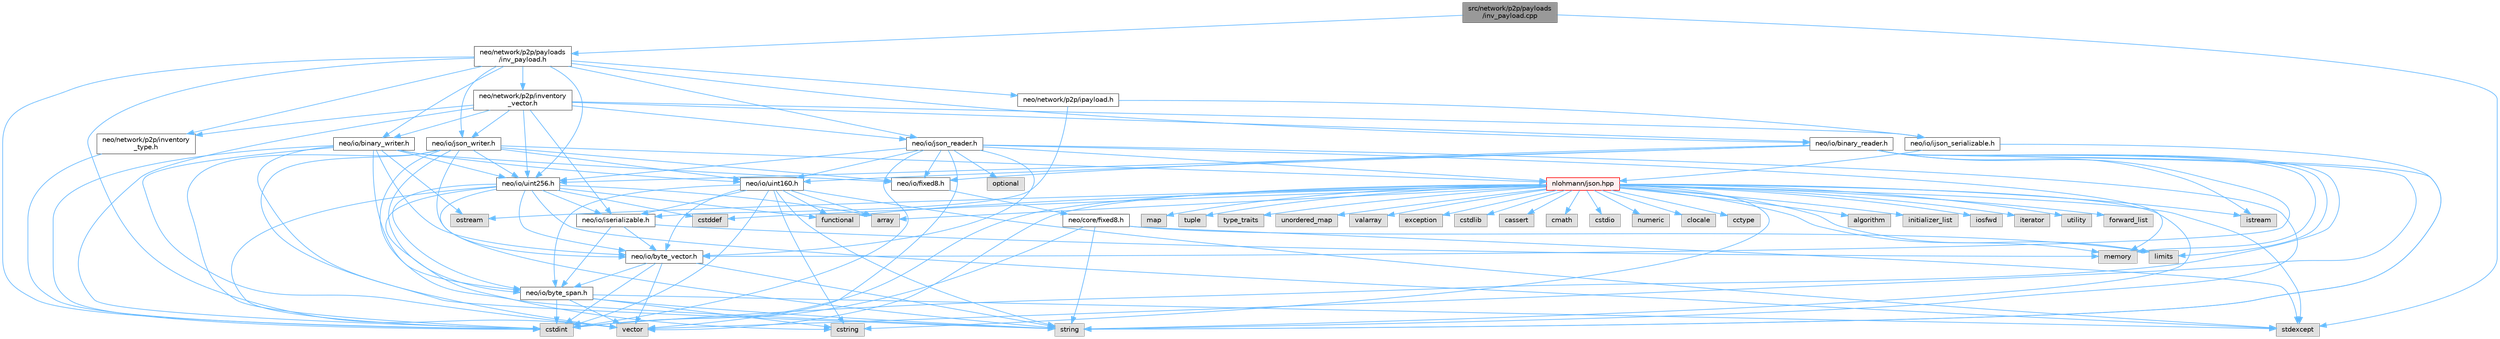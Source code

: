 digraph "src/network/p2p/payloads/inv_payload.cpp"
{
 // LATEX_PDF_SIZE
  bgcolor="transparent";
  edge [fontname=Helvetica,fontsize=10,labelfontname=Helvetica,labelfontsize=10];
  node [fontname=Helvetica,fontsize=10,shape=box,height=0.2,width=0.4];
  Node1 [id="Node000001",label="src/network/p2p/payloads\l/inv_payload.cpp",height=0.2,width=0.4,color="gray40", fillcolor="grey60", style="filled", fontcolor="black",tooltip=" "];
  Node1 -> Node2 [id="edge132_Node000001_Node000002",color="steelblue1",style="solid",tooltip=" "];
  Node2 [id="Node000002",label="neo/network/p2p/payloads\l/inv_payload.h",height=0.2,width=0.4,color="grey40", fillcolor="white", style="filled",URL="$inv__payload_8h.html",tooltip=" "];
  Node2 -> Node3 [id="edge133_Node000002_Node000003",color="steelblue1",style="solid",tooltip=" "];
  Node3 [id="Node000003",label="neo/io/binary_reader.h",height=0.2,width=0.4,color="grey40", fillcolor="white", style="filled",URL="$binary__reader_8h.html",tooltip=" "];
  Node3 -> Node4 [id="edge134_Node000003_Node000004",color="steelblue1",style="solid",tooltip=" "];
  Node4 [id="Node000004",label="neo/io/byte_vector.h",height=0.2,width=0.4,color="grey40", fillcolor="white", style="filled",URL="$io_2byte__vector_8h.html",tooltip=" "];
  Node4 -> Node5 [id="edge135_Node000004_Node000005",color="steelblue1",style="solid",tooltip=" "];
  Node5 [id="Node000005",label="neo/io/byte_span.h",height=0.2,width=0.4,color="grey40", fillcolor="white", style="filled",URL="$io_2byte__span_8h.html",tooltip=" "];
  Node5 -> Node6 [id="edge136_Node000005_Node000006",color="steelblue1",style="solid",tooltip=" "];
  Node6 [id="Node000006",label="cstdint",height=0.2,width=0.4,color="grey60", fillcolor="#E0E0E0", style="filled",tooltip=" "];
  Node5 -> Node7 [id="edge137_Node000005_Node000007",color="steelblue1",style="solid",tooltip=" "];
  Node7 [id="Node000007",label="cstring",height=0.2,width=0.4,color="grey60", fillcolor="#E0E0E0", style="filled",tooltip=" "];
  Node5 -> Node8 [id="edge138_Node000005_Node000008",color="steelblue1",style="solid",tooltip=" "];
  Node8 [id="Node000008",label="stdexcept",height=0.2,width=0.4,color="grey60", fillcolor="#E0E0E0", style="filled",tooltip=" "];
  Node5 -> Node9 [id="edge139_Node000005_Node000009",color="steelblue1",style="solid",tooltip=" "];
  Node9 [id="Node000009",label="string",height=0.2,width=0.4,color="grey60", fillcolor="#E0E0E0", style="filled",tooltip=" "];
  Node5 -> Node10 [id="edge140_Node000005_Node000010",color="steelblue1",style="solid",tooltip=" "];
  Node10 [id="Node000010",label="vector",height=0.2,width=0.4,color="grey60", fillcolor="#E0E0E0", style="filled",tooltip=" "];
  Node4 -> Node6 [id="edge141_Node000004_Node000006",color="steelblue1",style="solid",tooltip=" "];
  Node4 -> Node9 [id="edge142_Node000004_Node000009",color="steelblue1",style="solid",tooltip=" "];
  Node4 -> Node10 [id="edge143_Node000004_Node000010",color="steelblue1",style="solid",tooltip=" "];
  Node3 -> Node11 [id="edge144_Node000003_Node000011",color="steelblue1",style="solid",tooltip=" "];
  Node11 [id="Node000011",label="neo/io/fixed8.h",height=0.2,width=0.4,color="grey40", fillcolor="white", style="filled",URL="$io_2fixed8_8h.html",tooltip=" "];
  Node11 -> Node12 [id="edge145_Node000011_Node000012",color="steelblue1",style="solid",tooltip=" "];
  Node12 [id="Node000012",label="neo/core/fixed8.h",height=0.2,width=0.4,color="grey40", fillcolor="white", style="filled",URL="$core_2fixed8_8h.html",tooltip=" "];
  Node12 -> Node6 [id="edge146_Node000012_Node000006",color="steelblue1",style="solid",tooltip=" "];
  Node12 -> Node13 [id="edge147_Node000012_Node000013",color="steelblue1",style="solid",tooltip=" "];
  Node13 [id="Node000013",label="limits",height=0.2,width=0.4,color="grey60", fillcolor="#E0E0E0", style="filled",tooltip=" "];
  Node12 -> Node8 [id="edge148_Node000012_Node000008",color="steelblue1",style="solid",tooltip=" "];
  Node12 -> Node9 [id="edge149_Node000012_Node000009",color="steelblue1",style="solid",tooltip=" "];
  Node3 -> Node14 [id="edge150_Node000003_Node000014",color="steelblue1",style="solid",tooltip=" "];
  Node14 [id="Node000014",label="neo/io/uint160.h",height=0.2,width=0.4,color="grey40", fillcolor="white", style="filled",URL="$uint160_8h.html",tooltip=" "];
  Node14 -> Node5 [id="edge151_Node000014_Node000005",color="steelblue1",style="solid",tooltip=" "];
  Node14 -> Node4 [id="edge152_Node000014_Node000004",color="steelblue1",style="solid",tooltip=" "];
  Node14 -> Node15 [id="edge153_Node000014_Node000015",color="steelblue1",style="solid",tooltip=" "];
  Node15 [id="Node000015",label="neo/io/iserializable.h",height=0.2,width=0.4,color="grey40", fillcolor="white", style="filled",URL="$iserializable_8h.html",tooltip=" "];
  Node15 -> Node5 [id="edge154_Node000015_Node000005",color="steelblue1",style="solid",tooltip=" "];
  Node15 -> Node4 [id="edge155_Node000015_Node000004",color="steelblue1",style="solid",tooltip=" "];
  Node15 -> Node16 [id="edge156_Node000015_Node000016",color="steelblue1",style="solid",tooltip=" "];
  Node16 [id="Node000016",label="memory",height=0.2,width=0.4,color="grey60", fillcolor="#E0E0E0", style="filled",tooltip=" "];
  Node14 -> Node17 [id="edge157_Node000014_Node000017",color="steelblue1",style="solid",tooltip=" "];
  Node17 [id="Node000017",label="array",height=0.2,width=0.4,color="grey60", fillcolor="#E0E0E0", style="filled",tooltip=" "];
  Node14 -> Node6 [id="edge158_Node000014_Node000006",color="steelblue1",style="solid",tooltip=" "];
  Node14 -> Node7 [id="edge159_Node000014_Node000007",color="steelblue1",style="solid",tooltip=" "];
  Node14 -> Node18 [id="edge160_Node000014_Node000018",color="steelblue1",style="solid",tooltip=" "];
  Node18 [id="Node000018",label="functional",height=0.2,width=0.4,color="grey60", fillcolor="#E0E0E0", style="filled",tooltip=" "];
  Node14 -> Node8 [id="edge161_Node000014_Node000008",color="steelblue1",style="solid",tooltip=" "];
  Node14 -> Node9 [id="edge162_Node000014_Node000009",color="steelblue1",style="solid",tooltip=" "];
  Node3 -> Node19 [id="edge163_Node000003_Node000019",color="steelblue1",style="solid",tooltip=" "];
  Node19 [id="Node000019",label="neo/io/uint256.h",height=0.2,width=0.4,color="grey40", fillcolor="white", style="filled",URL="$uint256_8h.html",tooltip=" "];
  Node19 -> Node5 [id="edge164_Node000019_Node000005",color="steelblue1",style="solid",tooltip=" "];
  Node19 -> Node4 [id="edge165_Node000019_Node000004",color="steelblue1",style="solid",tooltip=" "];
  Node19 -> Node15 [id="edge166_Node000019_Node000015",color="steelblue1",style="solid",tooltip=" "];
  Node19 -> Node17 [id="edge167_Node000019_Node000017",color="steelblue1",style="solid",tooltip=" "];
  Node19 -> Node20 [id="edge168_Node000019_Node000020",color="steelblue1",style="solid",tooltip=" "];
  Node20 [id="Node000020",label="cstddef",height=0.2,width=0.4,color="grey60", fillcolor="#E0E0E0", style="filled",tooltip=" "];
  Node19 -> Node6 [id="edge169_Node000019_Node000006",color="steelblue1",style="solid",tooltip=" "];
  Node19 -> Node7 [id="edge170_Node000019_Node000007",color="steelblue1",style="solid",tooltip=" "];
  Node19 -> Node18 [id="edge171_Node000019_Node000018",color="steelblue1",style="solid",tooltip=" "];
  Node19 -> Node8 [id="edge172_Node000019_Node000008",color="steelblue1",style="solid",tooltip=" "];
  Node19 -> Node9 [id="edge173_Node000019_Node000009",color="steelblue1",style="solid",tooltip=" "];
  Node3 -> Node6 [id="edge174_Node000003_Node000006",color="steelblue1",style="solid",tooltip=" "];
  Node3 -> Node21 [id="edge175_Node000003_Node000021",color="steelblue1",style="solid",tooltip=" "];
  Node21 [id="Node000021",label="istream",height=0.2,width=0.4,color="grey60", fillcolor="#E0E0E0", style="filled",tooltip=" "];
  Node3 -> Node13 [id="edge176_Node000003_Node000013",color="steelblue1",style="solid",tooltip=" "];
  Node3 -> Node16 [id="edge177_Node000003_Node000016",color="steelblue1",style="solid",tooltip=" "];
  Node3 -> Node9 [id="edge178_Node000003_Node000009",color="steelblue1",style="solid",tooltip=" "];
  Node3 -> Node10 [id="edge179_Node000003_Node000010",color="steelblue1",style="solid",tooltip=" "];
  Node2 -> Node22 [id="edge180_Node000002_Node000022",color="steelblue1",style="solid",tooltip=" "];
  Node22 [id="Node000022",label="neo/io/binary_writer.h",height=0.2,width=0.4,color="grey40", fillcolor="white", style="filled",URL="$binary__writer_8h.html",tooltip=" "];
  Node22 -> Node5 [id="edge181_Node000022_Node000005",color="steelblue1",style="solid",tooltip=" "];
  Node22 -> Node4 [id="edge182_Node000022_Node000004",color="steelblue1",style="solid",tooltip=" "];
  Node22 -> Node11 [id="edge183_Node000022_Node000011",color="steelblue1",style="solid",tooltip=" "];
  Node22 -> Node14 [id="edge184_Node000022_Node000014",color="steelblue1",style="solid",tooltip=" "];
  Node22 -> Node19 [id="edge185_Node000022_Node000019",color="steelblue1",style="solid",tooltip=" "];
  Node22 -> Node6 [id="edge186_Node000022_Node000006",color="steelblue1",style="solid",tooltip=" "];
  Node22 -> Node23 [id="edge187_Node000022_Node000023",color="steelblue1",style="solid",tooltip=" "];
  Node23 [id="Node000023",label="ostream",height=0.2,width=0.4,color="grey60", fillcolor="#E0E0E0", style="filled",tooltip=" "];
  Node22 -> Node9 [id="edge188_Node000022_Node000009",color="steelblue1",style="solid",tooltip=" "];
  Node22 -> Node10 [id="edge189_Node000022_Node000010",color="steelblue1",style="solid",tooltip=" "];
  Node2 -> Node24 [id="edge190_Node000002_Node000024",color="steelblue1",style="solid",tooltip=" "];
  Node24 [id="Node000024",label="neo/io/json_reader.h",height=0.2,width=0.4,color="grey40", fillcolor="white", style="filled",URL="$json__reader_8h.html",tooltip=" "];
  Node24 -> Node4 [id="edge191_Node000024_Node000004",color="steelblue1",style="solid",tooltip=" "];
  Node24 -> Node11 [id="edge192_Node000024_Node000011",color="steelblue1",style="solid",tooltip=" "];
  Node24 -> Node14 [id="edge193_Node000024_Node000014",color="steelblue1",style="solid",tooltip=" "];
  Node24 -> Node19 [id="edge194_Node000024_Node000019",color="steelblue1",style="solid",tooltip=" "];
  Node24 -> Node6 [id="edge195_Node000024_Node000006",color="steelblue1",style="solid",tooltip=" "];
  Node24 -> Node16 [id="edge196_Node000024_Node000016",color="steelblue1",style="solid",tooltip=" "];
  Node24 -> Node25 [id="edge197_Node000024_Node000025",color="steelblue1",style="solid",tooltip=" "];
  Node25 [id="Node000025",label="nlohmann/json.hpp",height=0.2,width=0.4,color="red", fillcolor="#FFF0F0", style="filled",URL="$json_8hpp.html",tooltip=" "];
  Node25 -> Node26 [id="edge198_Node000025_Node000026",color="steelblue1",style="solid",tooltip=" "];
  Node26 [id="Node000026",label="algorithm",height=0.2,width=0.4,color="grey60", fillcolor="#E0E0E0", style="filled",tooltip=" "];
  Node25 -> Node20 [id="edge199_Node000025_Node000020",color="steelblue1",style="solid",tooltip=" "];
  Node25 -> Node18 [id="edge200_Node000025_Node000018",color="steelblue1",style="solid",tooltip=" "];
  Node25 -> Node27 [id="edge201_Node000025_Node000027",color="steelblue1",style="solid",tooltip=" "];
  Node27 [id="Node000027",label="initializer_list",height=0.2,width=0.4,color="grey60", fillcolor="#E0E0E0", style="filled",tooltip=" "];
  Node25 -> Node28 [id="edge202_Node000025_Node000028",color="steelblue1",style="solid",tooltip=" "];
  Node28 [id="Node000028",label="iosfwd",height=0.2,width=0.4,color="grey60", fillcolor="#E0E0E0", style="filled",tooltip=" "];
  Node25 -> Node29 [id="edge203_Node000025_Node000029",color="steelblue1",style="solid",tooltip=" "];
  Node29 [id="Node000029",label="iterator",height=0.2,width=0.4,color="grey60", fillcolor="#E0E0E0", style="filled",tooltip=" "];
  Node25 -> Node16 [id="edge204_Node000025_Node000016",color="steelblue1",style="solid",tooltip=" "];
  Node25 -> Node9 [id="edge205_Node000025_Node000009",color="steelblue1",style="solid",tooltip=" "];
  Node25 -> Node30 [id="edge206_Node000025_Node000030",color="steelblue1",style="solid",tooltip=" "];
  Node30 [id="Node000030",label="utility",height=0.2,width=0.4,color="grey60", fillcolor="#E0E0E0", style="filled",tooltip=" "];
  Node25 -> Node10 [id="edge207_Node000025_Node000010",color="steelblue1",style="solid",tooltip=" "];
  Node25 -> Node17 [id="edge208_Node000025_Node000017",color="steelblue1",style="solid",tooltip=" "];
  Node25 -> Node31 [id="edge209_Node000025_Node000031",color="steelblue1",style="solid",tooltip=" "];
  Node31 [id="Node000031",label="forward_list",height=0.2,width=0.4,color="grey60", fillcolor="#E0E0E0", style="filled",tooltip=" "];
  Node25 -> Node32 [id="edge210_Node000025_Node000032",color="steelblue1",style="solid",tooltip=" "];
  Node32 [id="Node000032",label="map",height=0.2,width=0.4,color="grey60", fillcolor="#E0E0E0", style="filled",tooltip=" "];
  Node25 -> Node33 [id="edge211_Node000025_Node000033",color="steelblue1",style="solid",tooltip=" "];
  Node33 [id="Node000033",label="tuple",height=0.2,width=0.4,color="grey60", fillcolor="#E0E0E0", style="filled",tooltip=" "];
  Node25 -> Node34 [id="edge212_Node000025_Node000034",color="steelblue1",style="solid",tooltip=" "];
  Node34 [id="Node000034",label="type_traits",height=0.2,width=0.4,color="grey60", fillcolor="#E0E0E0", style="filled",tooltip=" "];
  Node25 -> Node35 [id="edge213_Node000025_Node000035",color="steelblue1",style="solid",tooltip=" "];
  Node35 [id="Node000035",label="unordered_map",height=0.2,width=0.4,color="grey60", fillcolor="#E0E0E0", style="filled",tooltip=" "];
  Node25 -> Node36 [id="edge214_Node000025_Node000036",color="steelblue1",style="solid",tooltip=" "];
  Node36 [id="Node000036",label="valarray",height=0.2,width=0.4,color="grey60", fillcolor="#E0E0E0", style="filled",tooltip=" "];
  Node25 -> Node37 [id="edge215_Node000025_Node000037",color="steelblue1",style="solid",tooltip=" "];
  Node37 [id="Node000037",label="exception",height=0.2,width=0.4,color="grey60", fillcolor="#E0E0E0", style="filled",tooltip=" "];
  Node25 -> Node8 [id="edge216_Node000025_Node000008",color="steelblue1",style="solid",tooltip=" "];
  Node25 -> Node6 [id="edge217_Node000025_Node000006",color="steelblue1",style="solid",tooltip=" "];
  Node25 -> Node38 [id="edge218_Node000025_Node000038",color="steelblue1",style="solid",tooltip=" "];
  Node38 [id="Node000038",label="cstdlib",height=0.2,width=0.4,color="grey60", fillcolor="#E0E0E0", style="filled",tooltip=" "];
  Node25 -> Node39 [id="edge219_Node000025_Node000039",color="steelblue1",style="solid",tooltip=" "];
  Node39 [id="Node000039",label="cassert",height=0.2,width=0.4,color="grey60", fillcolor="#E0E0E0", style="filled",tooltip=" "];
  Node25 -> Node13 [id="edge220_Node000025_Node000013",color="steelblue1",style="solid",tooltip=" "];
  Node25 -> Node7 [id="edge221_Node000025_Node000007",color="steelblue1",style="solid",tooltip=" "];
  Node25 -> Node40 [id="edge222_Node000025_Node000040",color="steelblue1",style="solid",tooltip=" "];
  Node40 [id="Node000040",label="cmath",height=0.2,width=0.4,color="grey60", fillcolor="#E0E0E0", style="filled",tooltip=" "];
  Node25 -> Node41 [id="edge223_Node000025_Node000041",color="steelblue1",style="solid",tooltip=" "];
  Node41 [id="Node000041",label="cstdio",height=0.2,width=0.4,color="grey60", fillcolor="#E0E0E0", style="filled",tooltip=" "];
  Node25 -> Node42 [id="edge224_Node000025_Node000042",color="steelblue1",style="solid",tooltip=" "];
  Node42 [id="Node000042",label="numeric",height=0.2,width=0.4,color="grey60", fillcolor="#E0E0E0", style="filled",tooltip=" "];
  Node25 -> Node21 [id="edge225_Node000025_Node000021",color="steelblue1",style="solid",tooltip=" "];
  Node25 -> Node43 [id="edge226_Node000025_Node000043",color="steelblue1",style="solid",tooltip=" "];
  Node43 [id="Node000043",label="clocale",height=0.2,width=0.4,color="grey60", fillcolor="#E0E0E0", style="filled",tooltip=" "];
  Node25 -> Node44 [id="edge227_Node000025_Node000044",color="steelblue1",style="solid",tooltip=" "];
  Node44 [id="Node000044",label="cctype",height=0.2,width=0.4,color="grey60", fillcolor="#E0E0E0", style="filled",tooltip=" "];
  Node25 -> Node23 [id="edge228_Node000025_Node000023",color="steelblue1",style="solid",tooltip=" "];
  Node24 -> Node48 [id="edge229_Node000024_Node000048",color="steelblue1",style="solid",tooltip=" "];
  Node48 [id="Node000048",label="optional",height=0.2,width=0.4,color="grey60", fillcolor="#E0E0E0", style="filled",tooltip=" "];
  Node24 -> Node9 [id="edge230_Node000024_Node000009",color="steelblue1",style="solid",tooltip=" "];
  Node24 -> Node10 [id="edge231_Node000024_Node000010",color="steelblue1",style="solid",tooltip=" "];
  Node2 -> Node49 [id="edge232_Node000002_Node000049",color="steelblue1",style="solid",tooltip=" "];
  Node49 [id="Node000049",label="neo/io/json_writer.h",height=0.2,width=0.4,color="grey40", fillcolor="white", style="filled",URL="$json__writer_8h.html",tooltip=" "];
  Node49 -> Node5 [id="edge233_Node000049_Node000005",color="steelblue1",style="solid",tooltip=" "];
  Node49 -> Node4 [id="edge234_Node000049_Node000004",color="steelblue1",style="solid",tooltip=" "];
  Node49 -> Node11 [id="edge235_Node000049_Node000011",color="steelblue1",style="solid",tooltip=" "];
  Node49 -> Node14 [id="edge236_Node000049_Node000014",color="steelblue1",style="solid",tooltip=" "];
  Node49 -> Node19 [id="edge237_Node000049_Node000019",color="steelblue1",style="solid",tooltip=" "];
  Node49 -> Node6 [id="edge238_Node000049_Node000006",color="steelblue1",style="solid",tooltip=" "];
  Node49 -> Node25 [id="edge239_Node000049_Node000025",color="steelblue1",style="solid",tooltip=" "];
  Node49 -> Node9 [id="edge240_Node000049_Node000009",color="steelblue1",style="solid",tooltip=" "];
  Node49 -> Node10 [id="edge241_Node000049_Node000010",color="steelblue1",style="solid",tooltip=" "];
  Node2 -> Node19 [id="edge242_Node000002_Node000019",color="steelblue1",style="solid",tooltip=" "];
  Node2 -> Node50 [id="edge243_Node000002_Node000050",color="steelblue1",style="solid",tooltip=" "];
  Node50 [id="Node000050",label="neo/network/p2p/inventory\l_type.h",height=0.2,width=0.4,color="grey40", fillcolor="white", style="filled",URL="$p2p_2inventory__type_8h.html",tooltip=" "];
  Node50 -> Node6 [id="edge244_Node000050_Node000006",color="steelblue1",style="solid",tooltip=" "];
  Node2 -> Node51 [id="edge245_Node000002_Node000051",color="steelblue1",style="solid",tooltip=" "];
  Node51 [id="Node000051",label="neo/network/p2p/inventory\l_vector.h",height=0.2,width=0.4,color="grey40", fillcolor="white", style="filled",URL="$p2p_2inventory__vector_8h.html",tooltip=" "];
  Node51 -> Node3 [id="edge246_Node000051_Node000003",color="steelblue1",style="solid",tooltip=" "];
  Node51 -> Node22 [id="edge247_Node000051_Node000022",color="steelblue1",style="solid",tooltip=" "];
  Node51 -> Node52 [id="edge248_Node000051_Node000052",color="steelblue1",style="solid",tooltip=" "];
  Node52 [id="Node000052",label="neo/io/ijson_serializable.h",height=0.2,width=0.4,color="grey40", fillcolor="white", style="filled",URL="$ijson__serializable_8h.html",tooltip=" "];
  Node52 -> Node25 [id="edge249_Node000052_Node000025",color="steelblue1",style="solid",tooltip=" "];
  Node52 -> Node9 [id="edge250_Node000052_Node000009",color="steelblue1",style="solid",tooltip=" "];
  Node51 -> Node15 [id="edge251_Node000051_Node000015",color="steelblue1",style="solid",tooltip=" "];
  Node51 -> Node24 [id="edge252_Node000051_Node000024",color="steelblue1",style="solid",tooltip=" "];
  Node51 -> Node49 [id="edge253_Node000051_Node000049",color="steelblue1",style="solid",tooltip=" "];
  Node51 -> Node19 [id="edge254_Node000051_Node000019",color="steelblue1",style="solid",tooltip=" "];
  Node51 -> Node50 [id="edge255_Node000051_Node000050",color="steelblue1",style="solid",tooltip=" "];
  Node51 -> Node6 [id="edge256_Node000051_Node000006",color="steelblue1",style="solid",tooltip=" "];
  Node2 -> Node53 [id="edge257_Node000002_Node000053",color="steelblue1",style="solid",tooltip=" "];
  Node53 [id="Node000053",label="neo/network/p2p/ipayload.h",height=0.2,width=0.4,color="grey40", fillcolor="white", style="filled",URL="$p2p_2ipayload_8h.html",tooltip=" "];
  Node53 -> Node52 [id="edge258_Node000053_Node000052",color="steelblue1",style="solid",tooltip=" "];
  Node53 -> Node15 [id="edge259_Node000053_Node000015",color="steelblue1",style="solid",tooltip=" "];
  Node2 -> Node6 [id="edge260_Node000002_Node000006",color="steelblue1",style="solid",tooltip=" "];
  Node2 -> Node10 [id="edge261_Node000002_Node000010",color="steelblue1",style="solid",tooltip=" "];
  Node1 -> Node8 [id="edge262_Node000001_Node000008",color="steelblue1",style="solid",tooltip=" "];
}

